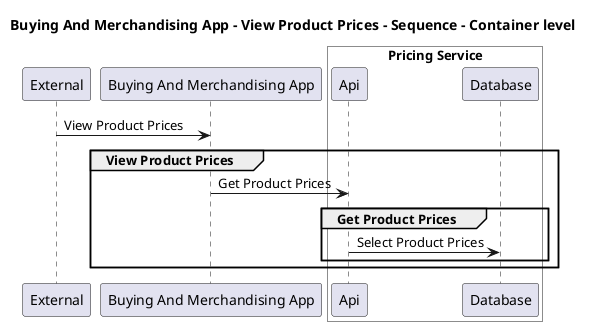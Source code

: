 @startuml

title Buying And Merchandising App - View Product Prices - Sequence - Container level

participant "External" as C4InterFlow.SoftwareSystems.ExternalSystem
participant "Buying And Merchandising App" as ECommercePlatform.SoftwareSystems.BuyingAndMerchandisingApp

box "Pricing Service" #White
    participant "Api" as ECommercePlatform.SoftwareSystems.PricingService.Containers.Api
    participant "Database" as ECommercePlatform.SoftwareSystems.PricingService.Containers.Database
end box


C4InterFlow.SoftwareSystems.ExternalSystem -> ECommercePlatform.SoftwareSystems.BuyingAndMerchandisingApp : View Product Prices
group View Product Prices
ECommercePlatform.SoftwareSystems.BuyingAndMerchandisingApp -> ECommercePlatform.SoftwareSystems.PricingService.Containers.Api : Get Product Prices
group Get Product Prices
ECommercePlatform.SoftwareSystems.PricingService.Containers.Api -> ECommercePlatform.SoftwareSystems.PricingService.Containers.Database : Select Product Prices
end
end


@enduml
